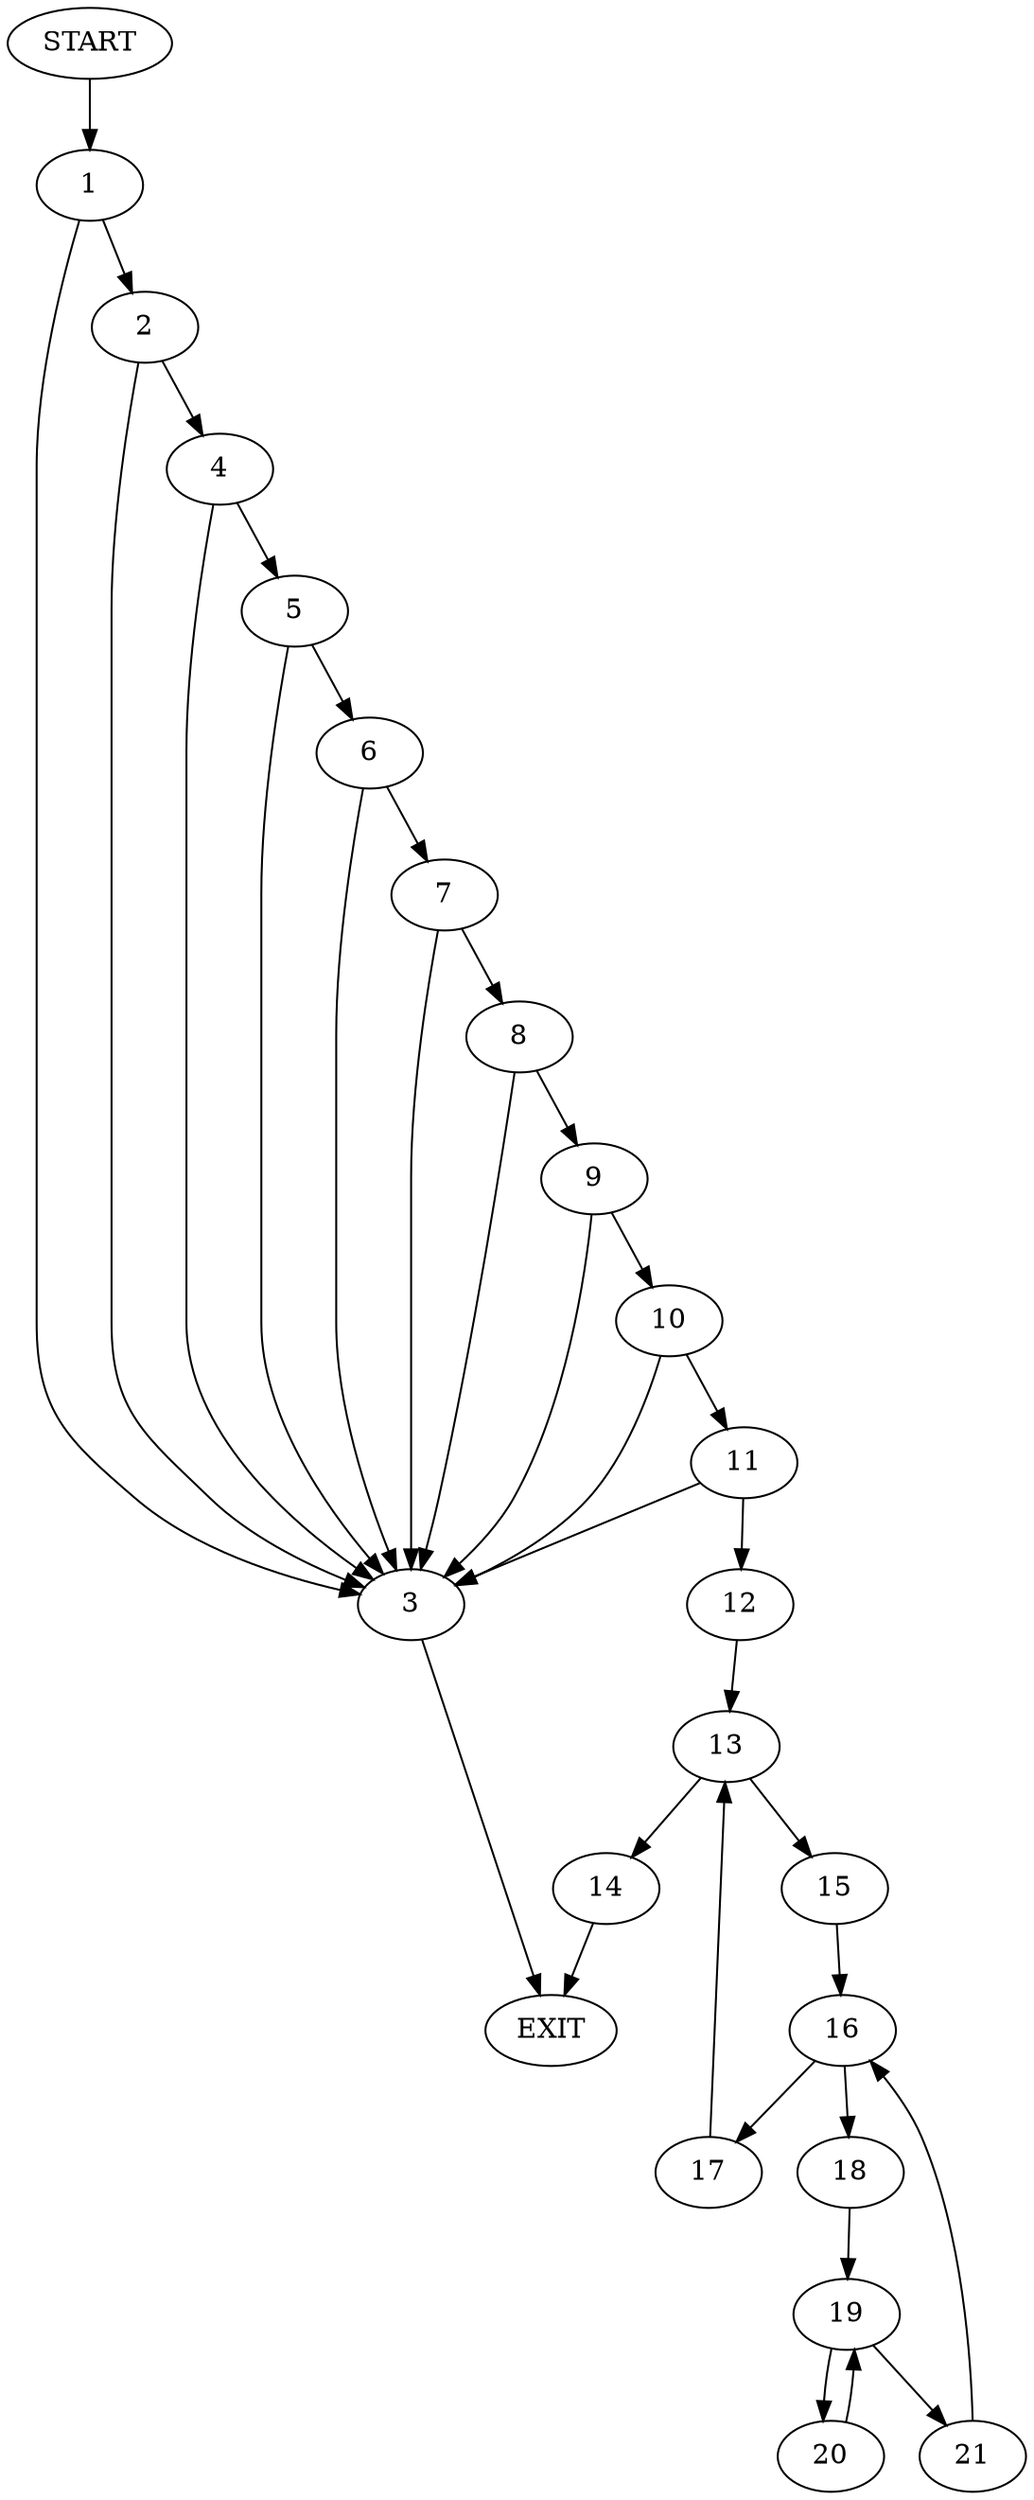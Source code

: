 digraph {
0 [label="START"]
22 [label="EXIT"]
0 -> 1
1 -> 2
1 -> 3
2 -> 4
2 -> 3
3 -> 22
4 -> 3
4 -> 5
5 -> 3
5 -> 6
6 -> 7
6 -> 3
7 -> 3
7 -> 8
8 -> 3
8 -> 9
9 -> 10
9 -> 3
10 -> 3
10 -> 11
11 -> 3
11 -> 12
12 -> 13
13 -> 14
13 -> 15
15 -> 16
14 -> 22
16 -> 17
16 -> 18
17 -> 13
18 -> 19
19 -> 20
19 -> 21
21 -> 16
20 -> 19
}
